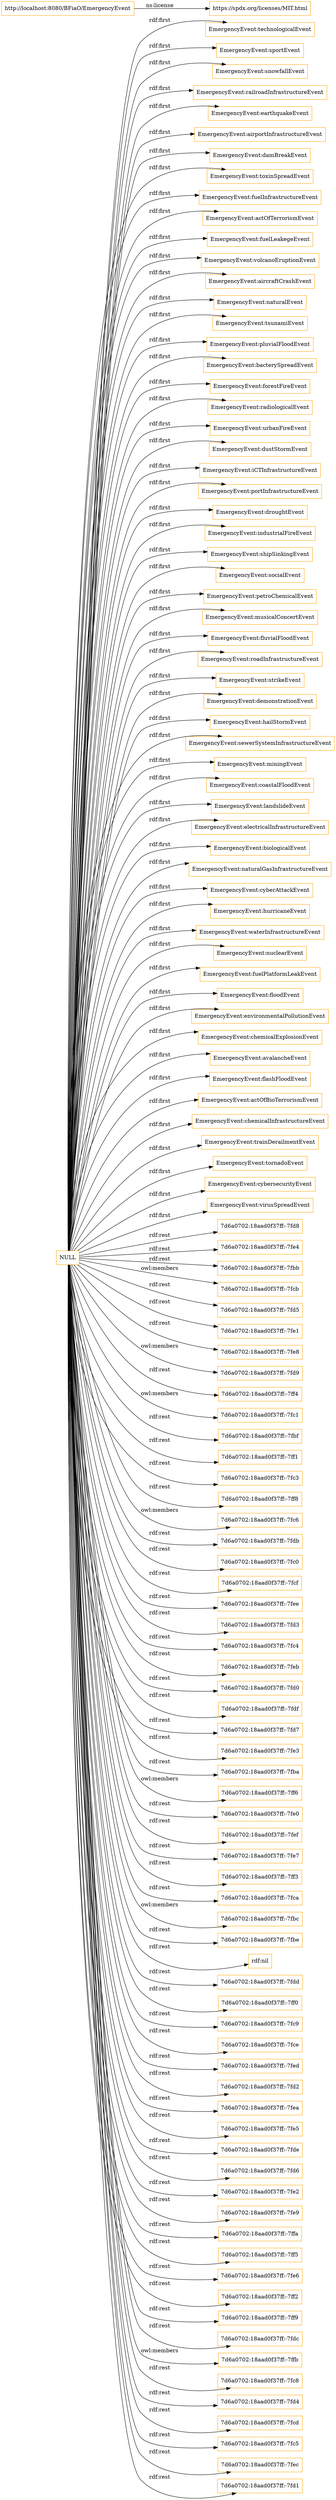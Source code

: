 digraph ar2dtool_diagram { 
rankdir=LR;
size="1501"
node [shape = rectangle, color="orange"]; "EmergencyEvent:technologicalEvent" "EmergencyEvent:sportEvent" "EmergencyEvent:snowfallEvent" "EmergencyEvent:railroadInfrastructureEvent" "EmergencyEvent:earthquakeEvent" "EmergencyEvent:airportInfrastructureEvent" "EmergencyEvent:damBreakEvent" "EmergencyEvent:toxinSpreadEvent" "EmergencyEvent:fuelInfrastructureEvent" "EmergencyEvent:actOfTerrorismEvent" "EmergencyEvent:fuelLeakegeEvent" "EmergencyEvent:volcanoEruptionEvent" "EmergencyEvent:aircraftCrashEvent" "EmergencyEvent:naturalEvent" "EmergencyEvent:tsunamiEvent" "EmergencyEvent:pluvialFloodEvent" "EmergencyEvent:bacterySpreadEvent" "EmergencyEvent:forestFireEvent" "EmergencyEvent:radiologicalEvent" "EmergencyEvent:urbanFireEvent" "EmergencyEvent:dustStormEvent" "EmergencyEvent:iCTInfrastructureEvent" "EmergencyEvent:portInfrastructureEvent" "EmergencyEvent:droughtEvent" "EmergencyEvent:industrialFireEvent" "EmergencyEvent:shipSinkingEvent" "EmergencyEvent:socialEvent" "EmergencyEvent:petroChemicalEvent" "EmergencyEvent:musicalConcertEvent" "EmergencyEvent:fluvialFloodEvent" "EmergencyEvent:roadInfrastructureEvent" "EmergencyEvent:strikeEvent" "EmergencyEvent:demonstrationEvent" "EmergencyEvent:hailStormEvent" "EmergencyEvent:sewerSystemInfrastructureEvent" "EmergencyEvent:miningEvent" "EmergencyEvent:coastalFloodEvent" "EmergencyEvent:landslideEvent" "EmergencyEvent:electricalInfrastructureEvent" "EmergencyEvent:biologicalEvent" "EmergencyEvent:naturalGasInfrastructureEvent" "EmergencyEvent:cyberAttackEvent" "EmergencyEvent:hurricaneEvent" "EmergencyEvent:waterInfrastructureEvent" "EmergencyEvent:nuclearEvent" "EmergencyEvent:fuelPlatformLeakEvent" "EmergencyEvent:floodEvent" "EmergencyEvent:environmentalPollutionEvent" "EmergencyEvent:chemicalExplosionEvent" "EmergencyEvent:avalancheEvent" "EmergencyEvent:flashFloodEvent" "EmergencyEvent:actOfBioTerrorismEvent" "EmergencyEvent:chemicalInfrastructureEvent" "EmergencyEvent:trainDerailmentEvent" "EmergencyEvent:tornadoEvent" "EmergencyEvent:cybersecurityEvent" "EmergencyEvent:virusSpreadEvent" ; /*classes style*/
	"NULL" -> "7d6a0702:18aad0f37ff:-7fd8" [ label = "rdf:rest" ];
	"NULL" -> "EmergencyEvent:naturalEvent" [ label = "rdf:first" ];
	"NULL" -> "7d6a0702:18aad0f37ff:-7fe4" [ label = "rdf:rest" ];
	"NULL" -> "EmergencyEvent:urbanFireEvent" [ label = "rdf:first" ];
	"NULL" -> "7d6a0702:18aad0f37ff:-7fbb" [ label = "rdf:rest" ];
	"NULL" -> "7d6a0702:18aad0f37ff:-7fcb" [ label = "owl:members" ];
	"NULL" -> "EmergencyEvent:petroChemicalEvent" [ label = "rdf:first" ];
	"NULL" -> "7d6a0702:18aad0f37ff:-7fd5" [ label = "rdf:rest" ];
	"NULL" -> "EmergencyEvent:hailStormEvent" [ label = "rdf:first" ];
	"NULL" -> "7d6a0702:18aad0f37ff:-7fe1" [ label = "rdf:rest" ];
	"NULL" -> "EmergencyEvent:snowfallEvent" [ label = "rdf:first" ];
	"NULL" -> "7d6a0702:18aad0f37ff:-7fe8" [ label = "rdf:rest" ];
	"NULL" -> "7d6a0702:18aad0f37ff:-7fd9" [ label = "owl:members" ];
	"NULL" -> "7d6a0702:18aad0f37ff:-7ff4" [ label = "rdf:rest" ];
	"NULL" -> "EmergencyEvent:avalancheEvent" [ label = "rdf:first" ];
	"NULL" -> "7d6a0702:18aad0f37ff:-7fc1" [ label = "owl:members" ];
	"NULL" -> "7d6a0702:18aad0f37ff:-7fbf" [ label = "rdf:rest" ];
	"NULL" -> "EmergencyEvent:fuelInfrastructureEvent" [ label = "rdf:first" ];
	"NULL" -> "7d6a0702:18aad0f37ff:-7ff1" [ label = "rdf:rest" ];
	"NULL" -> "EmergencyEvent:damBreakEvent" [ label = "rdf:first" ];
	"NULL" -> "7d6a0702:18aad0f37ff:-7fc3" [ label = "rdf:rest" ];
	"NULL" -> "7d6a0702:18aad0f37ff:-7ff8" [ label = "rdf:rest" ];
	"NULL" -> "7d6a0702:18aad0f37ff:-7fc6" [ label = "owl:members" ];
	"NULL" -> "EmergencyEvent:environmentalPollutionEvent" [ label = "rdf:first" ];
	"NULL" -> "EmergencyEvent:cybersecurityEvent" [ label = "rdf:first" ];
	"NULL" -> "7d6a0702:18aad0f37ff:-7fdb" [ label = "rdf:rest" ];
	"NULL" -> "7d6a0702:18aad0f37ff:-7fc0" [ label = "rdf:rest" ];
	"NULL" -> "EmergencyEvent:fuelPlatformLeakEvent" [ label = "rdf:first" ];
	"NULL" -> "EmergencyEvent:dustStormEvent" [ label = "rdf:first" ];
	"NULL" -> "7d6a0702:18aad0f37ff:-7fcf" [ label = "rdf:rest" ];
	"NULL" -> "7d6a0702:18aad0f37ff:-7fee" [ label = "rdf:rest" ];
	"NULL" -> "EmergencyEvent:socialEvent" [ label = "rdf:first" ];
	"NULL" -> "7d6a0702:18aad0f37ff:-7fd3" [ label = "rdf:rest" ];
	"NULL" -> "EmergencyEvent:landslideEvent" [ label = "rdf:first" ];
	"NULL" -> "EmergencyEvent:bacterySpreadEvent" [ label = "rdf:first" ];
	"NULL" -> "EmergencyEvent:demonstrationEvent" [ label = "rdf:first" ];
	"NULL" -> "7d6a0702:18aad0f37ff:-7fc4" [ label = "rdf:rest" ];
	"NULL" -> "7d6a0702:18aad0f37ff:-7feb" [ label = "rdf:rest" ];
	"NULL" -> "EmergencyEvent:sportEvent" [ label = "rdf:first" ];
	"NULL" -> "7d6a0702:18aad0f37ff:-7fd0" [ label = "rdf:rest" ];
	"NULL" -> "7d6a0702:18aad0f37ff:-7fdf" [ label = "rdf:rest" ];
	"NULL" -> "EmergencyEvent:shipSinkingEvent" [ label = "rdf:first" ];
	"NULL" -> "7d6a0702:18aad0f37ff:-7fd7" [ label = "rdf:rest" ];
	"NULL" -> "EmergencyEvent:iCTInfrastructureEvent" [ label = "rdf:first" ];
	"NULL" -> "EmergencyEvent:volcanoEruptionEvent" [ label = "rdf:first" ];
	"NULL" -> "EmergencyEvent:toxinSpreadEvent" [ label = "rdf:first" ];
	"NULL" -> "7d6a0702:18aad0f37ff:-7fe3" [ label = "rdf:rest" ];
	"NULL" -> "EmergencyEvent:radiologicalEvent" [ label = "rdf:first" ];
	"NULL" -> "7d6a0702:18aad0f37ff:-7fba" [ label = "rdf:rest" ];
	"NULL" -> "EmergencyEvent:virusSpreadEvent" [ label = "rdf:first" ];
	"NULL" -> "7d6a0702:18aad0f37ff:-7ff6" [ label = "owl:members" ];
	"NULL" -> "EmergencyEvent:tornadoEvent" [ label = "rdf:first" ];
	"NULL" -> "EmergencyEvent:miningEvent" [ label = "rdf:first" ];
	"NULL" -> "7d6a0702:18aad0f37ff:-7fe0" [ label = "rdf:rest" ];
	"NULL" -> "7d6a0702:18aad0f37ff:-7fef" [ label = "rdf:rest" ];
	"NULL" -> "7d6a0702:18aad0f37ff:-7fe7" [ label = "rdf:rest" ];
	"NULL" -> "EmergencyEvent:actOfTerrorismEvent" [ label = "rdf:first" ];
	"NULL" -> "EmergencyEvent:fuelLeakegeEvent" [ label = "rdf:first" ];
	"NULL" -> "EmergencyEvent:technologicalEvent" [ label = "rdf:first" ];
	"NULL" -> "7d6a0702:18aad0f37ff:-7ff3" [ label = "rdf:rest" ];
	"NULL" -> "7d6a0702:18aad0f37ff:-7fca" [ label = "rdf:rest" ];
	"NULL" -> "7d6a0702:18aad0f37ff:-7fbc" [ label = "owl:members" ];
	"NULL" -> "7d6a0702:18aad0f37ff:-7fbe" [ label = "rdf:rest" ];
	"NULL" -> "EmergencyEvent:airportInfrastructureEvent" [ label = "rdf:first" ];
	"NULL" -> "rdf:nil" [ label = "rdf:rest" ];
	"NULL" -> "7d6a0702:18aad0f37ff:-7fdd" [ label = "rdf:rest" ];
	"NULL" -> "7d6a0702:18aad0f37ff:-7ff0" [ label = "rdf:rest" ];
	"NULL" -> "7d6a0702:18aad0f37ff:-7fc9" [ label = "rdf:rest" ];
	"NULL" -> "EmergencyEvent:biologicalEvent" [ label = "rdf:first" ];
	"NULL" -> "EmergencyEvent:sewerSystemInfrastructureEvent" [ label = "rdf:first" ];
	"NULL" -> "EmergencyEvent:chemicalExplosionEvent" [ label = "rdf:first" ];
	"NULL" -> "EmergencyEvent:roadInfrastructureEvent" [ label = "rdf:first" ];
	"NULL" -> "7d6a0702:18aad0f37ff:-7fce" [ label = "rdf:rest" ];
	"NULL" -> "EmergencyEvent:actOfBioTerrorismEvent" [ label = "rdf:first" ];
	"NULL" -> "EmergencyEvent:droughtEvent" [ label = "rdf:first" ];
	"NULL" -> "7d6a0702:18aad0f37ff:-7fed" [ label = "rdf:rest" ];
	"NULL" -> "EmergencyEvent:portInfrastructureEvent" [ label = "rdf:first" ];
	"NULL" -> "EmergencyEvent:aircraftCrashEvent" [ label = "rdf:first" ];
	"NULL" -> "EmergencyEvent:floodEvent" [ label = "rdf:first" ];
	"NULL" -> "7d6a0702:18aad0f37ff:-7fd2" [ label = "rdf:rest" ];
	"NULL" -> "EmergencyEvent:pluvialFloodEvent" [ label = "rdf:first" ];
	"NULL" -> "EmergencyEvent:electricalInfrastructureEvent" [ label = "rdf:first" ];
	"NULL" -> "7d6a0702:18aad0f37ff:-7fea" [ label = "rdf:rest" ];
	"NULL" -> "7d6a0702:18aad0f37ff:-7fe5" [ label = "rdf:rest" ];
	"NULL" -> "7d6a0702:18aad0f37ff:-7fde" [ label = "rdf:rest" ];
	"NULL" -> "EmergencyEvent:waterInfrastructureEvent" [ label = "rdf:first" ];
	"NULL" -> "7d6a0702:18aad0f37ff:-7fd6" [ label = "rdf:rest" ];
	"NULL" -> "EmergencyEvent:flashFloodEvent" [ label = "rdf:first" ];
	"NULL" -> "7d6a0702:18aad0f37ff:-7fe2" [ label = "rdf:rest" ];
	"NULL" -> "EmergencyEvent:strikeEvent" [ label = "rdf:first" ];
	"NULL" -> "7d6a0702:18aad0f37ff:-7fe9" [ label = "rdf:rest" ];
	"NULL" -> "EmergencyEvent:nuclearEvent" [ label = "rdf:first" ];
	"NULL" -> "EmergencyEvent:forestFireEvent" [ label = "rdf:first" ];
	"NULL" -> "7d6a0702:18aad0f37ff:-7ffa" [ label = "rdf:rest" ];
	"NULL" -> "7d6a0702:18aad0f37ff:-7ff5" [ label = "rdf:rest" ];
	"NULL" -> "7d6a0702:18aad0f37ff:-7fe6" [ label = "rdf:rest" ];
	"NULL" -> "EmergencyEvent:trainDerailmentEvent" [ label = "rdf:first" ];
	"NULL" -> "EmergencyEvent:hurricaneEvent" [ label = "rdf:first" ];
	"NULL" -> "EmergencyEvent:railroadInfrastructureEvent" [ label = "rdf:first" ];
	"NULL" -> "EmergencyEvent:tsunamiEvent" [ label = "rdf:first" ];
	"NULL" -> "7d6a0702:18aad0f37ff:-7ff2" [ label = "rdf:rest" ];
	"NULL" -> "EmergencyEvent:earthquakeEvent" [ label = "rdf:first" ];
	"NULL" -> "7d6a0702:18aad0f37ff:-7ff9" [ label = "rdf:rest" ];
	"NULL" -> "EmergencyEvent:industrialFireEvent" [ label = "rdf:first" ];
	"NULL" -> "7d6a0702:18aad0f37ff:-7fdc" [ label = "rdf:rest" ];
	"NULL" -> "EmergencyEvent:fluvialFloodEvent" [ label = "rdf:first" ];
	"NULL" -> "EmergencyEvent:cyberAttackEvent" [ label = "rdf:first" ];
	"NULL" -> "7d6a0702:18aad0f37ff:-7ffb" [ label = "owl:members" ];
	"NULL" -> "7d6a0702:18aad0f37ff:-7fc8" [ label = "rdf:rest" ];
	"NULL" -> "EmergencyEvent:musicalConcertEvent" [ label = "rdf:first" ];
	"NULL" -> "7d6a0702:18aad0f37ff:-7fd4" [ label = "rdf:rest" ];
	"NULL" -> "EmergencyEvent:naturalGasInfrastructureEvent" [ label = "rdf:first" ];
	"NULL" -> "EmergencyEvent:coastalFloodEvent" [ label = "rdf:first" ];
	"NULL" -> "7d6a0702:18aad0f37ff:-7fcd" [ label = "rdf:rest" ];
	"NULL" -> "7d6a0702:18aad0f37ff:-7fc5" [ label = "rdf:rest" ];
	"NULL" -> "7d6a0702:18aad0f37ff:-7fec" [ label = "rdf:rest" ];
	"NULL" -> "EmergencyEvent:chemicalInfrastructureEvent" [ label = "rdf:first" ];
	"NULL" -> "7d6a0702:18aad0f37ff:-7fd1" [ label = "rdf:rest" ];
	"http://localhost:8080/BFiaO/EmergencyEvent" -> "https://spdx.org/licenses/MIT.html" [ label = "ns:license" ];

}
